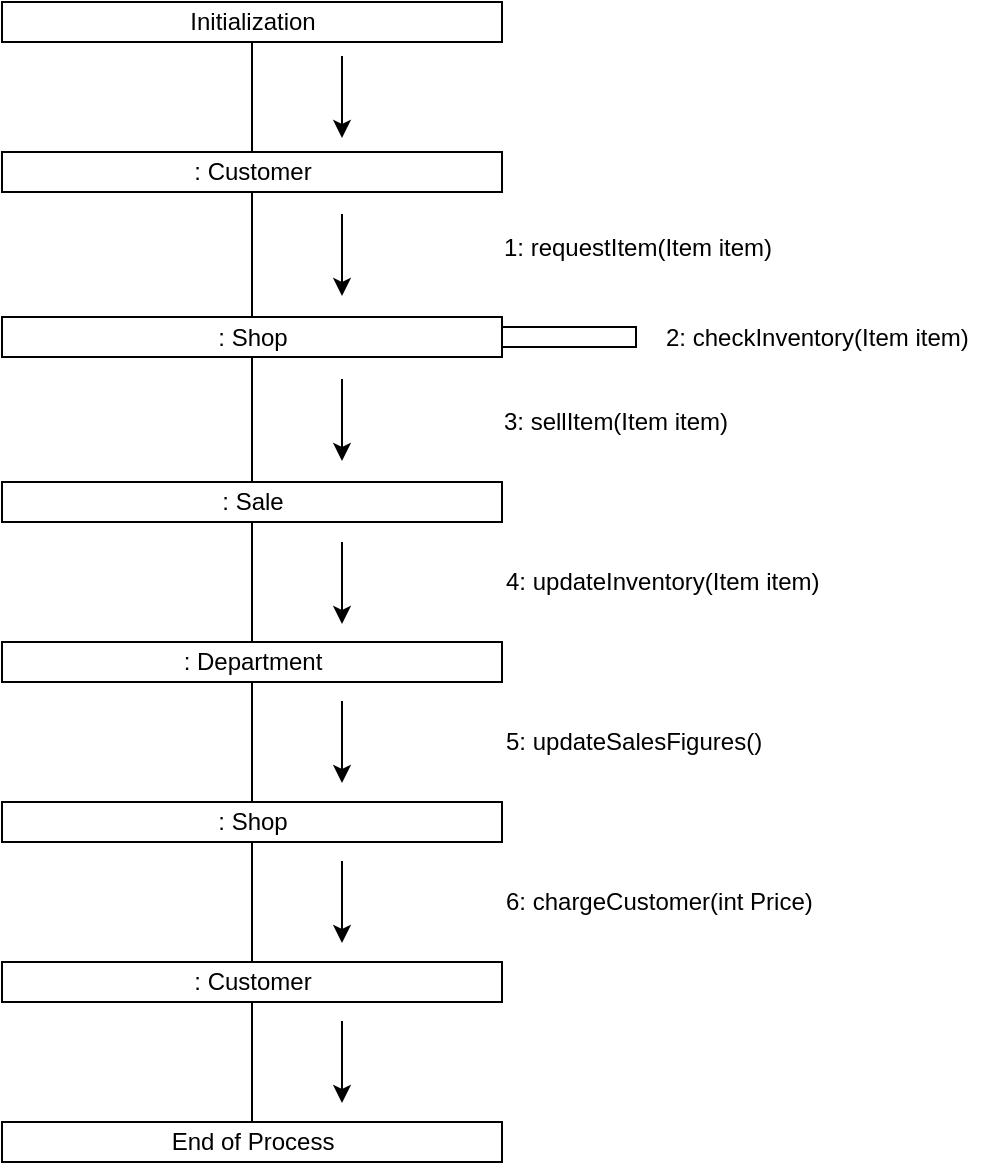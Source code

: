 <mxfile version="10.7.5" type="device"><diagram id="x0H7sQBXHoSYxKNbYyww" name="Page-1"><mxGraphModel dx="758" dy="525" grid="1" gridSize="10" guides="1" tooltips="1" connect="1" arrows="1" fold="1" page="1" pageScale="1" pageWidth="827" pageHeight="1169" math="0" shadow="0"><root><mxCell id="0"/><mxCell id="1" parent="0"/><mxCell id="w9ypl-KrA9rkKuEq2R5k-10" style="edgeStyle=orthogonalEdgeStyle;rounded=0;orthogonalLoop=1;jettySize=auto;html=1;exitX=0.5;exitY=1;exitDx=0;exitDy=0;entryX=0.5;entryY=0;entryDx=0;entryDy=0;endArrow=none;endFill=0;" edge="1" parent="1" source="w9ypl-KrA9rkKuEq2R5k-1" target="w9ypl-KrA9rkKuEq2R5k-2"><mxGeometry relative="1" as="geometry"/></mxCell><mxCell id="w9ypl-KrA9rkKuEq2R5k-1" value="Initialization" style="html=1;" vertex="1" parent="1"><mxGeometry x="20" y="60" width="250" height="20" as="geometry"/></mxCell><mxCell id="w9ypl-KrA9rkKuEq2R5k-11" style="edgeStyle=orthogonalEdgeStyle;rounded=0;orthogonalLoop=1;jettySize=auto;html=1;exitX=0.5;exitY=1;exitDx=0;exitDy=0;entryX=0.5;entryY=0;entryDx=0;entryDy=0;endArrow=none;endFill=0;" edge="1" parent="1" source="w9ypl-KrA9rkKuEq2R5k-2" target="w9ypl-KrA9rkKuEq2R5k-3"><mxGeometry relative="1" as="geometry"/></mxCell><mxCell id="w9ypl-KrA9rkKuEq2R5k-2" value=": Customer" style="html=1;" vertex="1" parent="1"><mxGeometry x="20" y="135" width="250" height="20" as="geometry"/></mxCell><mxCell id="w9ypl-KrA9rkKuEq2R5k-12" style="edgeStyle=orthogonalEdgeStyle;rounded=0;orthogonalLoop=1;jettySize=auto;html=1;exitX=0.5;exitY=1;exitDx=0;exitDy=0;entryX=0.5;entryY=0;entryDx=0;entryDy=0;endArrow=none;endFill=0;" edge="1" parent="1" source="w9ypl-KrA9rkKuEq2R5k-3" target="w9ypl-KrA9rkKuEq2R5k-4"><mxGeometry relative="1" as="geometry"/></mxCell><mxCell id="w9ypl-KrA9rkKuEq2R5k-3" value=": Shop&lt;br&gt;" style="html=1;" vertex="1" parent="1"><mxGeometry x="20" y="217.5" width="250" height="20" as="geometry"/></mxCell><mxCell id="w9ypl-KrA9rkKuEq2R5k-13" style="edgeStyle=orthogonalEdgeStyle;rounded=0;orthogonalLoop=1;jettySize=auto;html=1;exitX=0.5;exitY=1;exitDx=0;exitDy=0;entryX=0.5;entryY=0;entryDx=0;entryDy=0;endArrow=none;endFill=0;" edge="1" parent="1" source="w9ypl-KrA9rkKuEq2R5k-4" target="w9ypl-KrA9rkKuEq2R5k-5"><mxGeometry relative="1" as="geometry"/></mxCell><mxCell id="w9ypl-KrA9rkKuEq2R5k-4" value=": Sale&lt;br&gt;" style="html=1;" vertex="1" parent="1"><mxGeometry x="20" y="300" width="250" height="20" as="geometry"/></mxCell><mxCell id="w9ypl-KrA9rkKuEq2R5k-14" style="edgeStyle=orthogonalEdgeStyle;rounded=0;orthogonalLoop=1;jettySize=auto;html=1;exitX=0.5;exitY=1;exitDx=0;exitDy=0;entryX=0.5;entryY=0;entryDx=0;entryDy=0;endArrow=none;endFill=0;" edge="1" parent="1" source="w9ypl-KrA9rkKuEq2R5k-5" target="w9ypl-KrA9rkKuEq2R5k-6"><mxGeometry relative="1" as="geometry"/></mxCell><mxCell id="w9ypl-KrA9rkKuEq2R5k-5" value=": Department&lt;br&gt;" style="html=1;" vertex="1" parent="1"><mxGeometry x="20" y="380" width="250" height="20" as="geometry"/></mxCell><mxCell id="w9ypl-KrA9rkKuEq2R5k-15" style="edgeStyle=orthogonalEdgeStyle;rounded=0;orthogonalLoop=1;jettySize=auto;html=1;exitX=0.5;exitY=1;exitDx=0;exitDy=0;entryX=0.5;entryY=0;entryDx=0;entryDy=0;endArrow=none;endFill=0;" edge="1" parent="1" source="w9ypl-KrA9rkKuEq2R5k-6" target="w9ypl-KrA9rkKuEq2R5k-7"><mxGeometry relative="1" as="geometry"/></mxCell><mxCell id="w9ypl-KrA9rkKuEq2R5k-6" value=": Shop&lt;br&gt;" style="html=1;" vertex="1" parent="1"><mxGeometry x="20" y="460" width="250" height="20" as="geometry"/></mxCell><mxCell id="w9ypl-KrA9rkKuEq2R5k-16" style="edgeStyle=orthogonalEdgeStyle;rounded=0;orthogonalLoop=1;jettySize=auto;html=1;exitX=0.5;exitY=1;exitDx=0;exitDy=0;entryX=0.5;entryY=0;entryDx=0;entryDy=0;endArrow=none;endFill=0;" edge="1" parent="1" source="w9ypl-KrA9rkKuEq2R5k-7" target="w9ypl-KrA9rkKuEq2R5k-8"><mxGeometry relative="1" as="geometry"/></mxCell><mxCell id="w9ypl-KrA9rkKuEq2R5k-7" value=": Customer&lt;br&gt;" style="html=1;" vertex="1" parent="1"><mxGeometry x="20" y="540" width="250" height="20" as="geometry"/></mxCell><mxCell id="w9ypl-KrA9rkKuEq2R5k-8" value="End of Process&lt;br&gt;" style="html=1;" vertex="1" parent="1"><mxGeometry x="20" y="620" width="250" height="20" as="geometry"/></mxCell><mxCell id="w9ypl-KrA9rkKuEq2R5k-17" value="" style="endArrow=classic;html=1;strokeWidth=1;" edge="1" parent="1"><mxGeometry width="50" height="50" relative="1" as="geometry"><mxPoint x="190" y="330" as="sourcePoint"/><mxPoint x="190" y="371" as="targetPoint"/></mxGeometry></mxCell><mxCell id="w9ypl-KrA9rkKuEq2R5k-18" value="" style="endArrow=classic;html=1;strokeWidth=1;" edge="1" parent="1"><mxGeometry width="50" height="50" relative="1" as="geometry"><mxPoint x="190" y="87" as="sourcePoint"/><mxPoint x="190" y="128" as="targetPoint"/></mxGeometry></mxCell><mxCell id="w9ypl-KrA9rkKuEq2R5k-19" value="" style="endArrow=classic;html=1;strokeWidth=1;" edge="1" parent="1"><mxGeometry width="50" height="50" relative="1" as="geometry"><mxPoint x="190" y="166" as="sourcePoint"/><mxPoint x="190" y="207" as="targetPoint"/></mxGeometry></mxCell><mxCell id="w9ypl-KrA9rkKuEq2R5k-20" value="" style="endArrow=classic;html=1;strokeWidth=1;" edge="1" parent="1"><mxGeometry width="50" height="50" relative="1" as="geometry"><mxPoint x="190" y="248.5" as="sourcePoint"/><mxPoint x="190" y="289.5" as="targetPoint"/></mxGeometry></mxCell><mxCell id="w9ypl-KrA9rkKuEq2R5k-21" value="" style="endArrow=classic;html=1;strokeWidth=1;" edge="1" parent="1"><mxGeometry width="50" height="50" relative="1" as="geometry"><mxPoint x="190" y="409.5" as="sourcePoint"/><mxPoint x="190" y="450.5" as="targetPoint"/></mxGeometry></mxCell><mxCell id="w9ypl-KrA9rkKuEq2R5k-22" value="" style="endArrow=classic;html=1;strokeWidth=1;" edge="1" parent="1"><mxGeometry width="50" height="50" relative="1" as="geometry"><mxPoint x="190" y="489.5" as="sourcePoint"/><mxPoint x="190" y="530.5" as="targetPoint"/></mxGeometry></mxCell><mxCell id="w9ypl-KrA9rkKuEq2R5k-23" value="" style="endArrow=classic;html=1;strokeWidth=1;" edge="1" parent="1"><mxGeometry width="50" height="50" relative="1" as="geometry"><mxPoint x="190" y="569.5" as="sourcePoint"/><mxPoint x="190" y="610.5" as="targetPoint"/></mxGeometry></mxCell><mxCell id="w9ypl-KrA9rkKuEq2R5k-24" value="1: requestItem(Item item)" style="text;html=1;resizable=0;points=[];autosize=1;align=left;verticalAlign=top;spacingTop=-4;" vertex="1" parent="1"><mxGeometry x="269" y="173" width="150" height="20" as="geometry"/></mxCell><mxCell id="w9ypl-KrA9rkKuEq2R5k-25" value="2: checkInventory(Item item)" style="text;html=1;resizable=0;points=[];autosize=1;align=left;verticalAlign=top;spacingTop=-4;" vertex="1" parent="1"><mxGeometry x="350" y="217.5" width="170" height="20" as="geometry"/></mxCell><mxCell id="w9ypl-KrA9rkKuEq2R5k-26" value="" style="rounded=0;whiteSpace=wrap;html=1;" vertex="1" parent="1"><mxGeometry x="270" y="222.5" width="67" height="10" as="geometry"/></mxCell><mxCell id="w9ypl-KrA9rkKuEq2R5k-28" value="3: sellItem(Item item)" style="text;html=1;resizable=0;points=[];autosize=1;align=left;verticalAlign=top;spacingTop=-4;" vertex="1" parent="1"><mxGeometry x="269" y="260" width="130" height="20" as="geometry"/></mxCell><mxCell id="w9ypl-KrA9rkKuEq2R5k-29" value="4: updateInventory(Item item)" style="text;html=1;resizable=0;points=[];autosize=1;align=left;verticalAlign=top;spacingTop=-4;" vertex="1" parent="1"><mxGeometry x="270" y="340" width="170" height="20" as="geometry"/></mxCell><mxCell id="w9ypl-KrA9rkKuEq2R5k-30" value="5: updateSalesFigures()" style="text;html=1;resizable=0;points=[];autosize=1;align=left;verticalAlign=top;spacingTop=-4;" vertex="1" parent="1"><mxGeometry x="270" y="420" width="140" height="20" as="geometry"/></mxCell><mxCell id="w9ypl-KrA9rkKuEq2R5k-31" value="6: chargeCustomer(int Price)" style="text;html=1;resizable=0;points=[];autosize=1;align=left;verticalAlign=top;spacingTop=-4;" vertex="1" parent="1"><mxGeometry x="270" y="500" width="170" height="20" as="geometry"/></mxCell></root></mxGraphModel></diagram></mxfile>